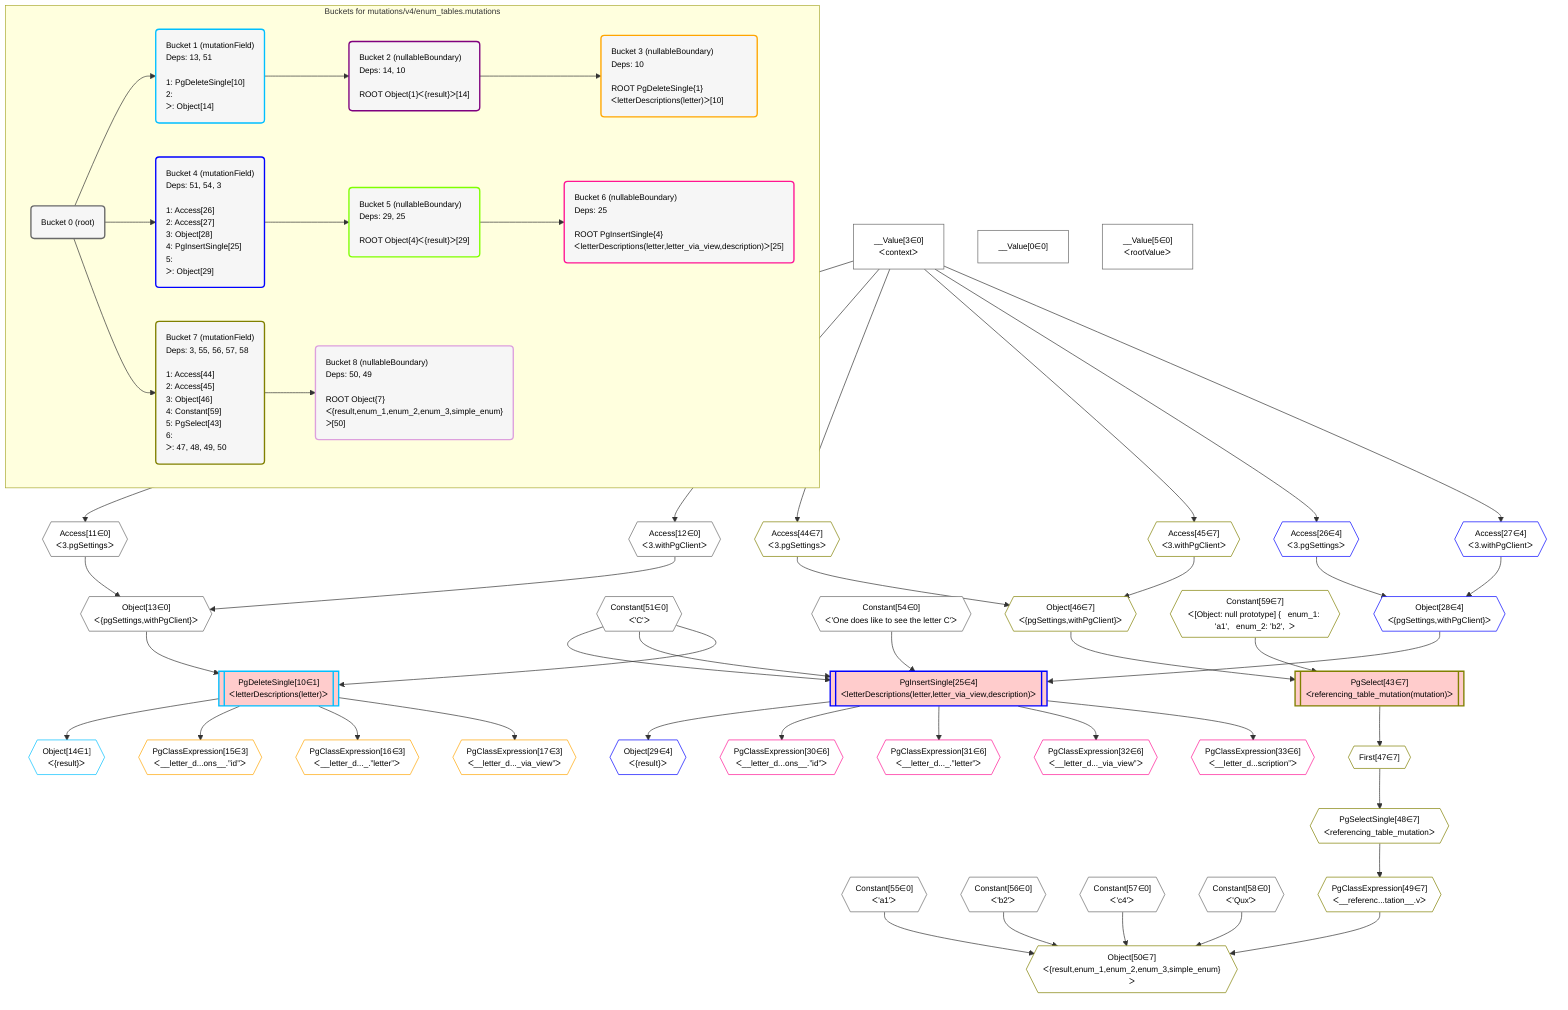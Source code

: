 %%{init: {'themeVariables': { 'fontSize': '12px'}}}%%
graph TD
    classDef path fill:#eee,stroke:#000,color:#000
    classDef plan fill:#fff,stroke-width:1px,color:#000
    classDef itemplan fill:#fff,stroke-width:2px,color:#000
    classDef unbatchedplan fill:#dff,stroke-width:1px,color:#000
    classDef sideeffectplan fill:#fcc,stroke-width:2px,color:#000
    classDef bucket fill:#f6f6f6,color:#000,stroke-width:2px,text-align:left


    %% plan dependencies
    Object13{{"Object[13∈0]<br />ᐸ{pgSettings,withPgClient}ᐳ"}}:::plan
    Access11{{"Access[11∈0]<br />ᐸ3.pgSettingsᐳ"}}:::plan
    Access12{{"Access[12∈0]<br />ᐸ3.withPgClientᐳ"}}:::plan
    Access11 & Access12 --> Object13
    __Value3["__Value[3∈0]<br />ᐸcontextᐳ"]:::plan
    __Value3 --> Access11
    __Value3 --> Access12
    __Value0["__Value[0∈0]"]:::plan
    __Value5["__Value[5∈0]<br />ᐸrootValueᐳ"]:::plan
    Constant51{{"Constant[51∈0]<br />ᐸ'C'ᐳ"}}:::plan
    Constant54{{"Constant[54∈0]<br />ᐸ'One does like to see the letter C'ᐳ"}}:::plan
    Constant55{{"Constant[55∈0]<br />ᐸ'a1'ᐳ"}}:::plan
    Constant56{{"Constant[56∈0]<br />ᐸ'b2'ᐳ"}}:::plan
    Constant57{{"Constant[57∈0]<br />ᐸ'c4'ᐳ"}}:::plan
    Constant58{{"Constant[58∈0]<br />ᐸ'Qux'ᐳ"}}:::plan
    Object50{{"Object[50∈7]<br />ᐸ{result,enum_1,enum_2,enum_3,simple_enum}ᐳ"}}:::plan
    PgClassExpression49{{"PgClassExpression[49∈7]<br />ᐸ__referenc...tation__.vᐳ"}}:::plan
    PgClassExpression49 & Constant55 & Constant56 & Constant57 & Constant58 --> Object50
    Object46{{"Object[46∈7]<br />ᐸ{pgSettings,withPgClient}ᐳ"}}:::plan
    Access44{{"Access[44∈7]<br />ᐸ3.pgSettingsᐳ"}}:::plan
    Access45{{"Access[45∈7]<br />ᐸ3.withPgClientᐳ"}}:::plan
    Access44 & Access45 --> Object46
    PgSelect43[["PgSelect[43∈7]<br />ᐸreferencing_table_mutation(mutation)ᐳ"]]:::sideeffectplan
    Constant59{{"Constant[59∈7]<br />ᐸ[Object: null prototype] {   enum_1: 'a1',   enum_2: 'b2',  ᐳ"}}:::plan
    Object46 & Constant59 --> PgSelect43
    __Value3 --> Access44
    __Value3 --> Access45
    First47{{"First[47∈7]"}}:::plan
    PgSelect43 --> First47
    PgSelectSingle48{{"PgSelectSingle[48∈7]<br />ᐸreferencing_table_mutationᐳ"}}:::plan
    First47 --> PgSelectSingle48
    PgSelectSingle48 --> PgClassExpression49
    PgInsertSingle25[["PgInsertSingle[25∈4]<br />ᐸletterDescriptions(letter,letter_via_view,description)ᐳ"]]:::sideeffectplan
    Object28{{"Object[28∈4]<br />ᐸ{pgSettings,withPgClient}ᐳ"}}:::plan
    Object28 & Constant51 & Constant51 & Constant54 --> PgInsertSingle25
    Access26{{"Access[26∈4]<br />ᐸ3.pgSettingsᐳ"}}:::plan
    Access27{{"Access[27∈4]<br />ᐸ3.withPgClientᐳ"}}:::plan
    Access26 & Access27 --> Object28
    __Value3 --> Access26
    __Value3 --> Access27
    Object29{{"Object[29∈4]<br />ᐸ{result}ᐳ"}}:::plan
    PgInsertSingle25 --> Object29
    PgDeleteSingle10[["PgDeleteSingle[10∈1]<br />ᐸletterDescriptions(letter)ᐳ"]]:::sideeffectplan
    Object13 & Constant51 --> PgDeleteSingle10
    Object14{{"Object[14∈1]<br />ᐸ{result}ᐳ"}}:::plan
    PgDeleteSingle10 --> Object14
    PgClassExpression15{{"PgClassExpression[15∈3]<br />ᐸ__letter_d...ons__.”id”ᐳ"}}:::plan
    PgDeleteSingle10 --> PgClassExpression15
    PgClassExpression16{{"PgClassExpression[16∈3]<br />ᐸ__letter_d..._.”letter”ᐳ"}}:::plan
    PgDeleteSingle10 --> PgClassExpression16
    PgClassExpression17{{"PgClassExpression[17∈3]<br />ᐸ__letter_d..._via_view”ᐳ"}}:::plan
    PgDeleteSingle10 --> PgClassExpression17
    PgClassExpression30{{"PgClassExpression[30∈6]<br />ᐸ__letter_d...ons__.”id”ᐳ"}}:::plan
    PgInsertSingle25 --> PgClassExpression30
    PgClassExpression31{{"PgClassExpression[31∈6]<br />ᐸ__letter_d..._.”letter”ᐳ"}}:::plan
    PgInsertSingle25 --> PgClassExpression31
    PgClassExpression32{{"PgClassExpression[32∈6]<br />ᐸ__letter_d..._via_view”ᐳ"}}:::plan
    PgInsertSingle25 --> PgClassExpression32
    PgClassExpression33{{"PgClassExpression[33∈6]<br />ᐸ__letter_d...scription”ᐳ"}}:::plan
    PgInsertSingle25 --> PgClassExpression33

    %% define steps

    subgraph "Buckets for mutations/v4/enum_tables.mutations"
    Bucket0("Bucket 0 (root)"):::bucket
    classDef bucket0 stroke:#696969
    class Bucket0,__Value0,__Value3,__Value5,Access11,Access12,Object13,Constant51,Constant54,Constant55,Constant56,Constant57,Constant58 bucket0
    Bucket1("Bucket 1 (mutationField)<br />Deps: 13, 51<br /><br />1: PgDeleteSingle[10]<br />2: <br />ᐳ: Object[14]"):::bucket
    classDef bucket1 stroke:#00bfff
    class Bucket1,PgDeleteSingle10,Object14 bucket1
    Bucket2("Bucket 2 (nullableBoundary)<br />Deps: 14, 10<br /><br />ROOT Object{1}ᐸ{result}ᐳ[14]"):::bucket
    classDef bucket2 stroke:#7f007f
    class Bucket2 bucket2
    Bucket3("Bucket 3 (nullableBoundary)<br />Deps: 10<br /><br />ROOT PgDeleteSingle{1}ᐸletterDescriptions(letter)ᐳ[10]"):::bucket
    classDef bucket3 stroke:#ffa500
    class Bucket3,PgClassExpression15,PgClassExpression16,PgClassExpression17 bucket3
    Bucket4("Bucket 4 (mutationField)<br />Deps: 51, 54, 3<br /><br />1: Access[26]<br />2: Access[27]<br />3: Object[28]<br />4: PgInsertSingle[25]<br />5: <br />ᐳ: Object[29]"):::bucket
    classDef bucket4 stroke:#0000ff
    class Bucket4,PgInsertSingle25,Access26,Access27,Object28,Object29 bucket4
    Bucket5("Bucket 5 (nullableBoundary)<br />Deps: 29, 25<br /><br />ROOT Object{4}ᐸ{result}ᐳ[29]"):::bucket
    classDef bucket5 stroke:#7fff00
    class Bucket5 bucket5
    Bucket6("Bucket 6 (nullableBoundary)<br />Deps: 25<br /><br />ROOT PgInsertSingle{4}ᐸletterDescriptions(letter,letter_via_view,description)ᐳ[25]"):::bucket
    classDef bucket6 stroke:#ff1493
    class Bucket6,PgClassExpression30,PgClassExpression31,PgClassExpression32,PgClassExpression33 bucket6
    Bucket7("Bucket 7 (mutationField)<br />Deps: 3, 55, 56, 57, 58<br /><br />1: Access[44]<br />2: Access[45]<br />3: Object[46]<br />4: Constant[59]<br />5: PgSelect[43]<br />6: <br />ᐳ: 47, 48, 49, 50"):::bucket
    classDef bucket7 stroke:#808000
    class Bucket7,PgSelect43,Access44,Access45,Object46,First47,PgSelectSingle48,PgClassExpression49,Object50,Constant59 bucket7
    Bucket8("Bucket 8 (nullableBoundary)<br />Deps: 50, 49<br /><br />ROOT Object{7}ᐸ{result,enum_1,enum_2,enum_3,simple_enum}ᐳ[50]"):::bucket
    classDef bucket8 stroke:#dda0dd
    class Bucket8 bucket8
    Bucket0 --> Bucket1 & Bucket4 & Bucket7
    Bucket1 --> Bucket2
    Bucket2 --> Bucket3
    Bucket4 --> Bucket5
    Bucket5 --> Bucket6
    Bucket7 --> Bucket8
    end